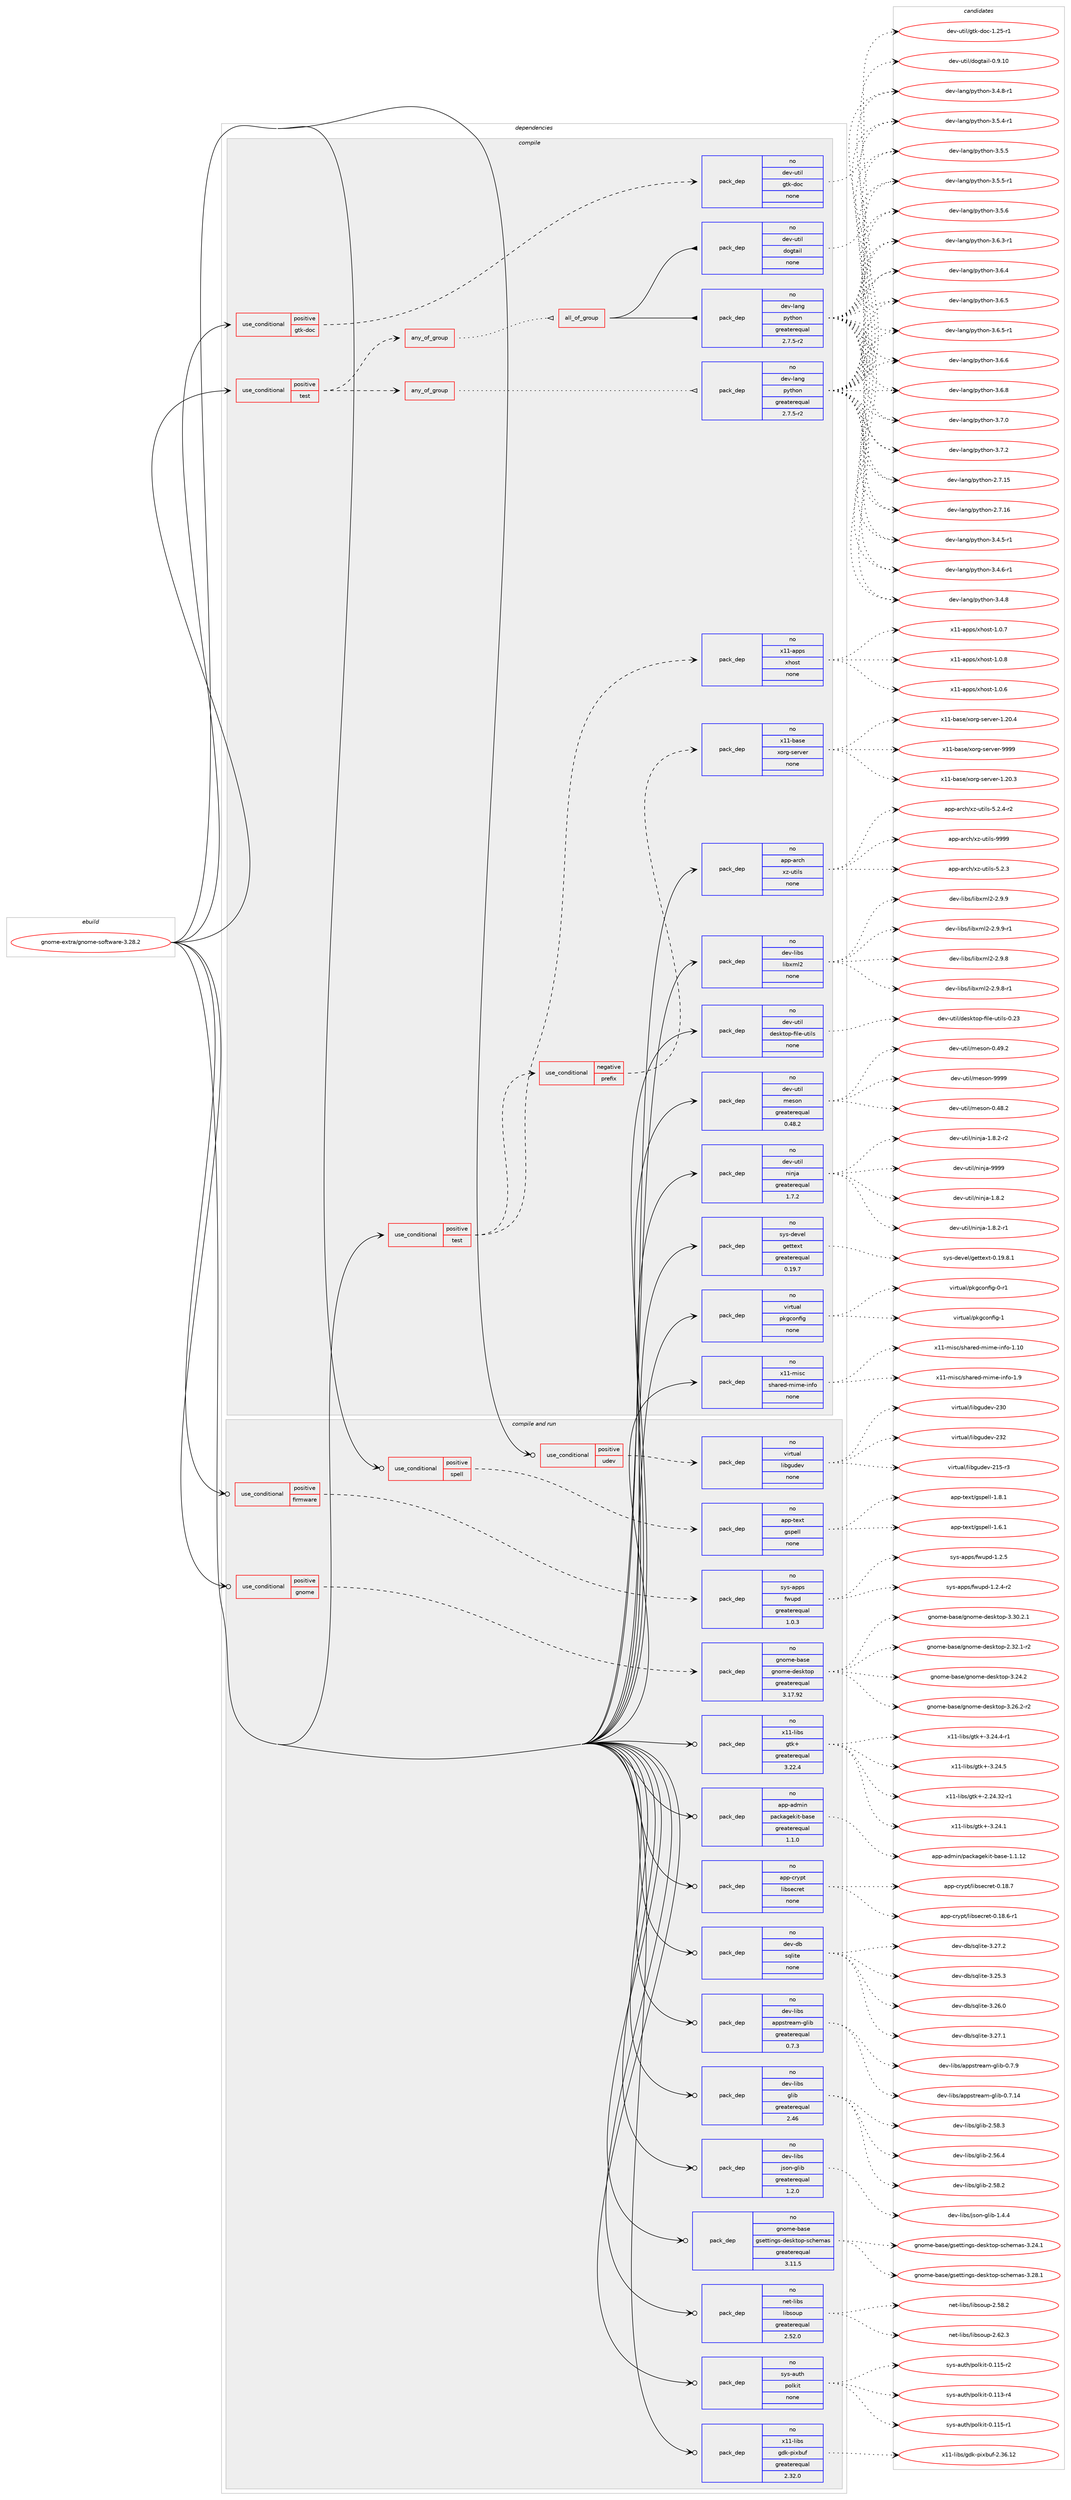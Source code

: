 digraph prolog {

# *************
# Graph options
# *************

newrank=true;
concentrate=true;
compound=true;
graph [rankdir=LR,fontname=Helvetica,fontsize=10,ranksep=1.5];#, ranksep=2.5, nodesep=0.2];
edge  [arrowhead=vee];
node  [fontname=Helvetica,fontsize=10];

# **********
# The ebuild
# **********

subgraph cluster_leftcol {
color=gray;
rank=same;
label=<<i>ebuild</i>>;
id [label="gnome-extra/gnome-software-3.28.2", color=red, width=4, href="../gnome-extra/gnome-software-3.28.2.svg"];
}

# ****************
# The dependencies
# ****************

subgraph cluster_midcol {
color=gray;
label=<<i>dependencies</i>>;
subgraph cluster_compile {
fillcolor="#eeeeee";
style=filled;
label=<<i>compile</i>>;
subgraph cond428041 {
dependency1567679 [label=<<TABLE BORDER="0" CELLBORDER="1" CELLSPACING="0" CELLPADDING="4"><TR><TD ROWSPAN="3" CELLPADDING="10">use_conditional</TD></TR><TR><TD>positive</TD></TR><TR><TD>gtk-doc</TD></TR></TABLE>>, shape=none, color=red];
subgraph pack1115409 {
dependency1567680 [label=<<TABLE BORDER="0" CELLBORDER="1" CELLSPACING="0" CELLPADDING="4" WIDTH="220"><TR><TD ROWSPAN="6" CELLPADDING="30">pack_dep</TD></TR><TR><TD WIDTH="110">no</TD></TR><TR><TD>dev-util</TD></TR><TR><TD>gtk-doc</TD></TR><TR><TD>none</TD></TR><TR><TD></TD></TR></TABLE>>, shape=none, color=blue];
}
dependency1567679:e -> dependency1567680:w [weight=20,style="dashed",arrowhead="vee"];
}
id:e -> dependency1567679:w [weight=20,style="solid",arrowhead="vee"];
subgraph cond428042 {
dependency1567681 [label=<<TABLE BORDER="0" CELLBORDER="1" CELLSPACING="0" CELLPADDING="4"><TR><TD ROWSPAN="3" CELLPADDING="10">use_conditional</TD></TR><TR><TD>positive</TD></TR><TR><TD>test</TD></TR></TABLE>>, shape=none, color=red];
subgraph any23614 {
dependency1567682 [label=<<TABLE BORDER="0" CELLBORDER="1" CELLSPACING="0" CELLPADDING="4"><TR><TD CELLPADDING="10">any_of_group</TD></TR></TABLE>>, shape=none, color=red];subgraph pack1115410 {
dependency1567683 [label=<<TABLE BORDER="0" CELLBORDER="1" CELLSPACING="0" CELLPADDING="4" WIDTH="220"><TR><TD ROWSPAN="6" CELLPADDING="30">pack_dep</TD></TR><TR><TD WIDTH="110">no</TD></TR><TR><TD>dev-lang</TD></TR><TR><TD>python</TD></TR><TR><TD>greaterequal</TD></TR><TR><TD>2.7.5-r2</TD></TR></TABLE>>, shape=none, color=blue];
}
dependency1567682:e -> dependency1567683:w [weight=20,style="dotted",arrowhead="oinv"];
}
dependency1567681:e -> dependency1567682:w [weight=20,style="dashed",arrowhead="vee"];
subgraph any23615 {
dependency1567684 [label=<<TABLE BORDER="0" CELLBORDER="1" CELLSPACING="0" CELLPADDING="4"><TR><TD CELLPADDING="10">any_of_group</TD></TR></TABLE>>, shape=none, color=red];subgraph all618 {
dependency1567685 [label=<<TABLE BORDER="0" CELLBORDER="1" CELLSPACING="0" CELLPADDING="4"><TR><TD CELLPADDING="10">all_of_group</TD></TR></TABLE>>, shape=none, color=red];subgraph pack1115411 {
dependency1567686 [label=<<TABLE BORDER="0" CELLBORDER="1" CELLSPACING="0" CELLPADDING="4" WIDTH="220"><TR><TD ROWSPAN="6" CELLPADDING="30">pack_dep</TD></TR><TR><TD WIDTH="110">no</TD></TR><TR><TD>dev-lang</TD></TR><TR><TD>python</TD></TR><TR><TD>greaterequal</TD></TR><TR><TD>2.7.5-r2</TD></TR></TABLE>>, shape=none, color=blue];
}
dependency1567685:e -> dependency1567686:w [weight=20,style="solid",arrowhead="inv"];
subgraph pack1115412 {
dependency1567687 [label=<<TABLE BORDER="0" CELLBORDER="1" CELLSPACING="0" CELLPADDING="4" WIDTH="220"><TR><TD ROWSPAN="6" CELLPADDING="30">pack_dep</TD></TR><TR><TD WIDTH="110">no</TD></TR><TR><TD>dev-util</TD></TR><TR><TD>dogtail</TD></TR><TR><TD>none</TD></TR><TR><TD></TD></TR></TABLE>>, shape=none, color=blue];
}
dependency1567685:e -> dependency1567687:w [weight=20,style="solid",arrowhead="inv"];
}
dependency1567684:e -> dependency1567685:w [weight=20,style="dotted",arrowhead="oinv"];
}
dependency1567681:e -> dependency1567684:w [weight=20,style="dashed",arrowhead="vee"];
}
id:e -> dependency1567681:w [weight=20,style="solid",arrowhead="vee"];
subgraph cond428043 {
dependency1567688 [label=<<TABLE BORDER="0" CELLBORDER="1" CELLSPACING="0" CELLPADDING="4"><TR><TD ROWSPAN="3" CELLPADDING="10">use_conditional</TD></TR><TR><TD>positive</TD></TR><TR><TD>test</TD></TR></TABLE>>, shape=none, color=red];
subgraph cond428044 {
dependency1567689 [label=<<TABLE BORDER="0" CELLBORDER="1" CELLSPACING="0" CELLPADDING="4"><TR><TD ROWSPAN="3" CELLPADDING="10">use_conditional</TD></TR><TR><TD>negative</TD></TR><TR><TD>prefix</TD></TR></TABLE>>, shape=none, color=red];
subgraph pack1115413 {
dependency1567690 [label=<<TABLE BORDER="0" CELLBORDER="1" CELLSPACING="0" CELLPADDING="4" WIDTH="220"><TR><TD ROWSPAN="6" CELLPADDING="30">pack_dep</TD></TR><TR><TD WIDTH="110">no</TD></TR><TR><TD>x11-base</TD></TR><TR><TD>xorg-server</TD></TR><TR><TD>none</TD></TR><TR><TD></TD></TR></TABLE>>, shape=none, color=blue];
}
dependency1567689:e -> dependency1567690:w [weight=20,style="dashed",arrowhead="vee"];
}
dependency1567688:e -> dependency1567689:w [weight=20,style="dashed",arrowhead="vee"];
subgraph pack1115414 {
dependency1567691 [label=<<TABLE BORDER="0" CELLBORDER="1" CELLSPACING="0" CELLPADDING="4" WIDTH="220"><TR><TD ROWSPAN="6" CELLPADDING="30">pack_dep</TD></TR><TR><TD WIDTH="110">no</TD></TR><TR><TD>x11-apps</TD></TR><TR><TD>xhost</TD></TR><TR><TD>none</TD></TR><TR><TD></TD></TR></TABLE>>, shape=none, color=blue];
}
dependency1567688:e -> dependency1567691:w [weight=20,style="dashed",arrowhead="vee"];
}
id:e -> dependency1567688:w [weight=20,style="solid",arrowhead="vee"];
subgraph pack1115415 {
dependency1567692 [label=<<TABLE BORDER="0" CELLBORDER="1" CELLSPACING="0" CELLPADDING="4" WIDTH="220"><TR><TD ROWSPAN="6" CELLPADDING="30">pack_dep</TD></TR><TR><TD WIDTH="110">no</TD></TR><TR><TD>app-arch</TD></TR><TR><TD>xz-utils</TD></TR><TR><TD>none</TD></TR><TR><TD></TD></TR></TABLE>>, shape=none, color=blue];
}
id:e -> dependency1567692:w [weight=20,style="solid",arrowhead="vee"];
subgraph pack1115416 {
dependency1567693 [label=<<TABLE BORDER="0" CELLBORDER="1" CELLSPACING="0" CELLPADDING="4" WIDTH="220"><TR><TD ROWSPAN="6" CELLPADDING="30">pack_dep</TD></TR><TR><TD WIDTH="110">no</TD></TR><TR><TD>dev-libs</TD></TR><TR><TD>libxml2</TD></TR><TR><TD>none</TD></TR><TR><TD></TD></TR></TABLE>>, shape=none, color=blue];
}
id:e -> dependency1567693:w [weight=20,style="solid",arrowhead="vee"];
subgraph pack1115417 {
dependency1567694 [label=<<TABLE BORDER="0" CELLBORDER="1" CELLSPACING="0" CELLPADDING="4" WIDTH="220"><TR><TD ROWSPAN="6" CELLPADDING="30">pack_dep</TD></TR><TR><TD WIDTH="110">no</TD></TR><TR><TD>dev-util</TD></TR><TR><TD>desktop-file-utils</TD></TR><TR><TD>none</TD></TR><TR><TD></TD></TR></TABLE>>, shape=none, color=blue];
}
id:e -> dependency1567694:w [weight=20,style="solid",arrowhead="vee"];
subgraph pack1115418 {
dependency1567695 [label=<<TABLE BORDER="0" CELLBORDER="1" CELLSPACING="0" CELLPADDING="4" WIDTH="220"><TR><TD ROWSPAN="6" CELLPADDING="30">pack_dep</TD></TR><TR><TD WIDTH="110">no</TD></TR><TR><TD>dev-util</TD></TR><TR><TD>meson</TD></TR><TR><TD>greaterequal</TD></TR><TR><TD>0.48.2</TD></TR></TABLE>>, shape=none, color=blue];
}
id:e -> dependency1567695:w [weight=20,style="solid",arrowhead="vee"];
subgraph pack1115419 {
dependency1567696 [label=<<TABLE BORDER="0" CELLBORDER="1" CELLSPACING="0" CELLPADDING="4" WIDTH="220"><TR><TD ROWSPAN="6" CELLPADDING="30">pack_dep</TD></TR><TR><TD WIDTH="110">no</TD></TR><TR><TD>dev-util</TD></TR><TR><TD>ninja</TD></TR><TR><TD>greaterequal</TD></TR><TR><TD>1.7.2</TD></TR></TABLE>>, shape=none, color=blue];
}
id:e -> dependency1567696:w [weight=20,style="solid",arrowhead="vee"];
subgraph pack1115420 {
dependency1567697 [label=<<TABLE BORDER="0" CELLBORDER="1" CELLSPACING="0" CELLPADDING="4" WIDTH="220"><TR><TD ROWSPAN="6" CELLPADDING="30">pack_dep</TD></TR><TR><TD WIDTH="110">no</TD></TR><TR><TD>sys-devel</TD></TR><TR><TD>gettext</TD></TR><TR><TD>greaterequal</TD></TR><TR><TD>0.19.7</TD></TR></TABLE>>, shape=none, color=blue];
}
id:e -> dependency1567697:w [weight=20,style="solid",arrowhead="vee"];
subgraph pack1115421 {
dependency1567698 [label=<<TABLE BORDER="0" CELLBORDER="1" CELLSPACING="0" CELLPADDING="4" WIDTH="220"><TR><TD ROWSPAN="6" CELLPADDING="30">pack_dep</TD></TR><TR><TD WIDTH="110">no</TD></TR><TR><TD>virtual</TD></TR><TR><TD>pkgconfig</TD></TR><TR><TD>none</TD></TR><TR><TD></TD></TR></TABLE>>, shape=none, color=blue];
}
id:e -> dependency1567698:w [weight=20,style="solid",arrowhead="vee"];
subgraph pack1115422 {
dependency1567699 [label=<<TABLE BORDER="0" CELLBORDER="1" CELLSPACING="0" CELLPADDING="4" WIDTH="220"><TR><TD ROWSPAN="6" CELLPADDING="30">pack_dep</TD></TR><TR><TD WIDTH="110">no</TD></TR><TR><TD>x11-misc</TD></TR><TR><TD>shared-mime-info</TD></TR><TR><TD>none</TD></TR><TR><TD></TD></TR></TABLE>>, shape=none, color=blue];
}
id:e -> dependency1567699:w [weight=20,style="solid",arrowhead="vee"];
}
subgraph cluster_compileandrun {
fillcolor="#eeeeee";
style=filled;
label=<<i>compile and run</i>>;
subgraph cond428045 {
dependency1567700 [label=<<TABLE BORDER="0" CELLBORDER="1" CELLSPACING="0" CELLPADDING="4"><TR><TD ROWSPAN="3" CELLPADDING="10">use_conditional</TD></TR><TR><TD>positive</TD></TR><TR><TD>firmware</TD></TR></TABLE>>, shape=none, color=red];
subgraph pack1115423 {
dependency1567701 [label=<<TABLE BORDER="0" CELLBORDER="1" CELLSPACING="0" CELLPADDING="4" WIDTH="220"><TR><TD ROWSPAN="6" CELLPADDING="30">pack_dep</TD></TR><TR><TD WIDTH="110">no</TD></TR><TR><TD>sys-apps</TD></TR><TR><TD>fwupd</TD></TR><TR><TD>greaterequal</TD></TR><TR><TD>1.0.3</TD></TR></TABLE>>, shape=none, color=blue];
}
dependency1567700:e -> dependency1567701:w [weight=20,style="dashed",arrowhead="vee"];
}
id:e -> dependency1567700:w [weight=20,style="solid",arrowhead="odotvee"];
subgraph cond428046 {
dependency1567702 [label=<<TABLE BORDER="0" CELLBORDER="1" CELLSPACING="0" CELLPADDING="4"><TR><TD ROWSPAN="3" CELLPADDING="10">use_conditional</TD></TR><TR><TD>positive</TD></TR><TR><TD>gnome</TD></TR></TABLE>>, shape=none, color=red];
subgraph pack1115424 {
dependency1567703 [label=<<TABLE BORDER="0" CELLBORDER="1" CELLSPACING="0" CELLPADDING="4" WIDTH="220"><TR><TD ROWSPAN="6" CELLPADDING="30">pack_dep</TD></TR><TR><TD WIDTH="110">no</TD></TR><TR><TD>gnome-base</TD></TR><TR><TD>gnome-desktop</TD></TR><TR><TD>greaterequal</TD></TR><TR><TD>3.17.92</TD></TR></TABLE>>, shape=none, color=blue];
}
dependency1567702:e -> dependency1567703:w [weight=20,style="dashed",arrowhead="vee"];
}
id:e -> dependency1567702:w [weight=20,style="solid",arrowhead="odotvee"];
subgraph cond428047 {
dependency1567704 [label=<<TABLE BORDER="0" CELLBORDER="1" CELLSPACING="0" CELLPADDING="4"><TR><TD ROWSPAN="3" CELLPADDING="10">use_conditional</TD></TR><TR><TD>positive</TD></TR><TR><TD>spell</TD></TR></TABLE>>, shape=none, color=red];
subgraph pack1115425 {
dependency1567705 [label=<<TABLE BORDER="0" CELLBORDER="1" CELLSPACING="0" CELLPADDING="4" WIDTH="220"><TR><TD ROWSPAN="6" CELLPADDING="30">pack_dep</TD></TR><TR><TD WIDTH="110">no</TD></TR><TR><TD>app-text</TD></TR><TR><TD>gspell</TD></TR><TR><TD>none</TD></TR><TR><TD></TD></TR></TABLE>>, shape=none, color=blue];
}
dependency1567704:e -> dependency1567705:w [weight=20,style="dashed",arrowhead="vee"];
}
id:e -> dependency1567704:w [weight=20,style="solid",arrowhead="odotvee"];
subgraph cond428048 {
dependency1567706 [label=<<TABLE BORDER="0" CELLBORDER="1" CELLSPACING="0" CELLPADDING="4"><TR><TD ROWSPAN="3" CELLPADDING="10">use_conditional</TD></TR><TR><TD>positive</TD></TR><TR><TD>udev</TD></TR></TABLE>>, shape=none, color=red];
subgraph pack1115426 {
dependency1567707 [label=<<TABLE BORDER="0" CELLBORDER="1" CELLSPACING="0" CELLPADDING="4" WIDTH="220"><TR><TD ROWSPAN="6" CELLPADDING="30">pack_dep</TD></TR><TR><TD WIDTH="110">no</TD></TR><TR><TD>virtual</TD></TR><TR><TD>libgudev</TD></TR><TR><TD>none</TD></TR><TR><TD></TD></TR></TABLE>>, shape=none, color=blue];
}
dependency1567706:e -> dependency1567707:w [weight=20,style="dashed",arrowhead="vee"];
}
id:e -> dependency1567706:w [weight=20,style="solid",arrowhead="odotvee"];
subgraph pack1115427 {
dependency1567708 [label=<<TABLE BORDER="0" CELLBORDER="1" CELLSPACING="0" CELLPADDING="4" WIDTH="220"><TR><TD ROWSPAN="6" CELLPADDING="30">pack_dep</TD></TR><TR><TD WIDTH="110">no</TD></TR><TR><TD>app-admin</TD></TR><TR><TD>packagekit-base</TD></TR><TR><TD>greaterequal</TD></TR><TR><TD>1.1.0</TD></TR></TABLE>>, shape=none, color=blue];
}
id:e -> dependency1567708:w [weight=20,style="solid",arrowhead="odotvee"];
subgraph pack1115428 {
dependency1567709 [label=<<TABLE BORDER="0" CELLBORDER="1" CELLSPACING="0" CELLPADDING="4" WIDTH="220"><TR><TD ROWSPAN="6" CELLPADDING="30">pack_dep</TD></TR><TR><TD WIDTH="110">no</TD></TR><TR><TD>app-crypt</TD></TR><TR><TD>libsecret</TD></TR><TR><TD>none</TD></TR><TR><TD></TD></TR></TABLE>>, shape=none, color=blue];
}
id:e -> dependency1567709:w [weight=20,style="solid",arrowhead="odotvee"];
subgraph pack1115429 {
dependency1567710 [label=<<TABLE BORDER="0" CELLBORDER="1" CELLSPACING="0" CELLPADDING="4" WIDTH="220"><TR><TD ROWSPAN="6" CELLPADDING="30">pack_dep</TD></TR><TR><TD WIDTH="110">no</TD></TR><TR><TD>dev-db</TD></TR><TR><TD>sqlite</TD></TR><TR><TD>none</TD></TR><TR><TD></TD></TR></TABLE>>, shape=none, color=blue];
}
id:e -> dependency1567710:w [weight=20,style="solid",arrowhead="odotvee"];
subgraph pack1115430 {
dependency1567711 [label=<<TABLE BORDER="0" CELLBORDER="1" CELLSPACING="0" CELLPADDING="4" WIDTH="220"><TR><TD ROWSPAN="6" CELLPADDING="30">pack_dep</TD></TR><TR><TD WIDTH="110">no</TD></TR><TR><TD>dev-libs</TD></TR><TR><TD>appstream-glib</TD></TR><TR><TD>greaterequal</TD></TR><TR><TD>0.7.3</TD></TR></TABLE>>, shape=none, color=blue];
}
id:e -> dependency1567711:w [weight=20,style="solid",arrowhead="odotvee"];
subgraph pack1115431 {
dependency1567712 [label=<<TABLE BORDER="0" CELLBORDER="1" CELLSPACING="0" CELLPADDING="4" WIDTH="220"><TR><TD ROWSPAN="6" CELLPADDING="30">pack_dep</TD></TR><TR><TD WIDTH="110">no</TD></TR><TR><TD>dev-libs</TD></TR><TR><TD>glib</TD></TR><TR><TD>greaterequal</TD></TR><TR><TD>2.46</TD></TR></TABLE>>, shape=none, color=blue];
}
id:e -> dependency1567712:w [weight=20,style="solid",arrowhead="odotvee"];
subgraph pack1115432 {
dependency1567713 [label=<<TABLE BORDER="0" CELLBORDER="1" CELLSPACING="0" CELLPADDING="4" WIDTH="220"><TR><TD ROWSPAN="6" CELLPADDING="30">pack_dep</TD></TR><TR><TD WIDTH="110">no</TD></TR><TR><TD>dev-libs</TD></TR><TR><TD>json-glib</TD></TR><TR><TD>greaterequal</TD></TR><TR><TD>1.2.0</TD></TR></TABLE>>, shape=none, color=blue];
}
id:e -> dependency1567713:w [weight=20,style="solid",arrowhead="odotvee"];
subgraph pack1115433 {
dependency1567714 [label=<<TABLE BORDER="0" CELLBORDER="1" CELLSPACING="0" CELLPADDING="4" WIDTH="220"><TR><TD ROWSPAN="6" CELLPADDING="30">pack_dep</TD></TR><TR><TD WIDTH="110">no</TD></TR><TR><TD>gnome-base</TD></TR><TR><TD>gsettings-desktop-schemas</TD></TR><TR><TD>greaterequal</TD></TR><TR><TD>3.11.5</TD></TR></TABLE>>, shape=none, color=blue];
}
id:e -> dependency1567714:w [weight=20,style="solid",arrowhead="odotvee"];
subgraph pack1115434 {
dependency1567715 [label=<<TABLE BORDER="0" CELLBORDER="1" CELLSPACING="0" CELLPADDING="4" WIDTH="220"><TR><TD ROWSPAN="6" CELLPADDING="30">pack_dep</TD></TR><TR><TD WIDTH="110">no</TD></TR><TR><TD>net-libs</TD></TR><TR><TD>libsoup</TD></TR><TR><TD>greaterequal</TD></TR><TR><TD>2.52.0</TD></TR></TABLE>>, shape=none, color=blue];
}
id:e -> dependency1567715:w [weight=20,style="solid",arrowhead="odotvee"];
subgraph pack1115435 {
dependency1567716 [label=<<TABLE BORDER="0" CELLBORDER="1" CELLSPACING="0" CELLPADDING="4" WIDTH="220"><TR><TD ROWSPAN="6" CELLPADDING="30">pack_dep</TD></TR><TR><TD WIDTH="110">no</TD></TR><TR><TD>sys-auth</TD></TR><TR><TD>polkit</TD></TR><TR><TD>none</TD></TR><TR><TD></TD></TR></TABLE>>, shape=none, color=blue];
}
id:e -> dependency1567716:w [weight=20,style="solid",arrowhead="odotvee"];
subgraph pack1115436 {
dependency1567717 [label=<<TABLE BORDER="0" CELLBORDER="1" CELLSPACING="0" CELLPADDING="4" WIDTH="220"><TR><TD ROWSPAN="6" CELLPADDING="30">pack_dep</TD></TR><TR><TD WIDTH="110">no</TD></TR><TR><TD>x11-libs</TD></TR><TR><TD>gdk-pixbuf</TD></TR><TR><TD>greaterequal</TD></TR><TR><TD>2.32.0</TD></TR></TABLE>>, shape=none, color=blue];
}
id:e -> dependency1567717:w [weight=20,style="solid",arrowhead="odotvee"];
subgraph pack1115437 {
dependency1567718 [label=<<TABLE BORDER="0" CELLBORDER="1" CELLSPACING="0" CELLPADDING="4" WIDTH="220"><TR><TD ROWSPAN="6" CELLPADDING="30">pack_dep</TD></TR><TR><TD WIDTH="110">no</TD></TR><TR><TD>x11-libs</TD></TR><TR><TD>gtk+</TD></TR><TR><TD>greaterequal</TD></TR><TR><TD>3.22.4</TD></TR></TABLE>>, shape=none, color=blue];
}
id:e -> dependency1567718:w [weight=20,style="solid",arrowhead="odotvee"];
}
subgraph cluster_run {
fillcolor="#eeeeee";
style=filled;
label=<<i>run</i>>;
}
}

# **************
# The candidates
# **************

subgraph cluster_choices {
rank=same;
color=gray;
label=<<i>candidates</i>>;

subgraph choice1115409 {
color=black;
nodesep=1;
choice1001011184511711610510847103116107451001119945494650534511449 [label="dev-util/gtk-doc-1.25-r1", color=red, width=4,href="../dev-util/gtk-doc-1.25-r1.svg"];
dependency1567680:e -> choice1001011184511711610510847103116107451001119945494650534511449:w [style=dotted,weight="100"];
}
subgraph choice1115410 {
color=black;
nodesep=1;
choice10010111845108971101034711212111610411111045504655464953 [label="dev-lang/python-2.7.15", color=red, width=4,href="../dev-lang/python-2.7.15.svg"];
choice10010111845108971101034711212111610411111045504655464954 [label="dev-lang/python-2.7.16", color=red, width=4,href="../dev-lang/python-2.7.16.svg"];
choice1001011184510897110103471121211161041111104551465246534511449 [label="dev-lang/python-3.4.5-r1", color=red, width=4,href="../dev-lang/python-3.4.5-r1.svg"];
choice1001011184510897110103471121211161041111104551465246544511449 [label="dev-lang/python-3.4.6-r1", color=red, width=4,href="../dev-lang/python-3.4.6-r1.svg"];
choice100101118451089711010347112121116104111110455146524656 [label="dev-lang/python-3.4.8", color=red, width=4,href="../dev-lang/python-3.4.8.svg"];
choice1001011184510897110103471121211161041111104551465246564511449 [label="dev-lang/python-3.4.8-r1", color=red, width=4,href="../dev-lang/python-3.4.8-r1.svg"];
choice1001011184510897110103471121211161041111104551465346524511449 [label="dev-lang/python-3.5.4-r1", color=red, width=4,href="../dev-lang/python-3.5.4-r1.svg"];
choice100101118451089711010347112121116104111110455146534653 [label="dev-lang/python-3.5.5", color=red, width=4,href="../dev-lang/python-3.5.5.svg"];
choice1001011184510897110103471121211161041111104551465346534511449 [label="dev-lang/python-3.5.5-r1", color=red, width=4,href="../dev-lang/python-3.5.5-r1.svg"];
choice100101118451089711010347112121116104111110455146534654 [label="dev-lang/python-3.5.6", color=red, width=4,href="../dev-lang/python-3.5.6.svg"];
choice1001011184510897110103471121211161041111104551465446514511449 [label="dev-lang/python-3.6.3-r1", color=red, width=4,href="../dev-lang/python-3.6.3-r1.svg"];
choice100101118451089711010347112121116104111110455146544652 [label="dev-lang/python-3.6.4", color=red, width=4,href="../dev-lang/python-3.6.4.svg"];
choice100101118451089711010347112121116104111110455146544653 [label="dev-lang/python-3.6.5", color=red, width=4,href="../dev-lang/python-3.6.5.svg"];
choice1001011184510897110103471121211161041111104551465446534511449 [label="dev-lang/python-3.6.5-r1", color=red, width=4,href="../dev-lang/python-3.6.5-r1.svg"];
choice100101118451089711010347112121116104111110455146544654 [label="dev-lang/python-3.6.6", color=red, width=4,href="../dev-lang/python-3.6.6.svg"];
choice100101118451089711010347112121116104111110455146544656 [label="dev-lang/python-3.6.8", color=red, width=4,href="../dev-lang/python-3.6.8.svg"];
choice100101118451089711010347112121116104111110455146554648 [label="dev-lang/python-3.7.0", color=red, width=4,href="../dev-lang/python-3.7.0.svg"];
choice100101118451089711010347112121116104111110455146554650 [label="dev-lang/python-3.7.2", color=red, width=4,href="../dev-lang/python-3.7.2.svg"];
dependency1567683:e -> choice10010111845108971101034711212111610411111045504655464953:w [style=dotted,weight="100"];
dependency1567683:e -> choice10010111845108971101034711212111610411111045504655464954:w [style=dotted,weight="100"];
dependency1567683:e -> choice1001011184510897110103471121211161041111104551465246534511449:w [style=dotted,weight="100"];
dependency1567683:e -> choice1001011184510897110103471121211161041111104551465246544511449:w [style=dotted,weight="100"];
dependency1567683:e -> choice100101118451089711010347112121116104111110455146524656:w [style=dotted,weight="100"];
dependency1567683:e -> choice1001011184510897110103471121211161041111104551465246564511449:w [style=dotted,weight="100"];
dependency1567683:e -> choice1001011184510897110103471121211161041111104551465346524511449:w [style=dotted,weight="100"];
dependency1567683:e -> choice100101118451089711010347112121116104111110455146534653:w [style=dotted,weight="100"];
dependency1567683:e -> choice1001011184510897110103471121211161041111104551465346534511449:w [style=dotted,weight="100"];
dependency1567683:e -> choice100101118451089711010347112121116104111110455146534654:w [style=dotted,weight="100"];
dependency1567683:e -> choice1001011184510897110103471121211161041111104551465446514511449:w [style=dotted,weight="100"];
dependency1567683:e -> choice100101118451089711010347112121116104111110455146544652:w [style=dotted,weight="100"];
dependency1567683:e -> choice100101118451089711010347112121116104111110455146544653:w [style=dotted,weight="100"];
dependency1567683:e -> choice1001011184510897110103471121211161041111104551465446534511449:w [style=dotted,weight="100"];
dependency1567683:e -> choice100101118451089711010347112121116104111110455146544654:w [style=dotted,weight="100"];
dependency1567683:e -> choice100101118451089711010347112121116104111110455146544656:w [style=dotted,weight="100"];
dependency1567683:e -> choice100101118451089711010347112121116104111110455146554648:w [style=dotted,weight="100"];
dependency1567683:e -> choice100101118451089711010347112121116104111110455146554650:w [style=dotted,weight="100"];
}
subgraph choice1115411 {
color=black;
nodesep=1;
choice10010111845108971101034711212111610411111045504655464953 [label="dev-lang/python-2.7.15", color=red, width=4,href="../dev-lang/python-2.7.15.svg"];
choice10010111845108971101034711212111610411111045504655464954 [label="dev-lang/python-2.7.16", color=red, width=4,href="../dev-lang/python-2.7.16.svg"];
choice1001011184510897110103471121211161041111104551465246534511449 [label="dev-lang/python-3.4.5-r1", color=red, width=4,href="../dev-lang/python-3.4.5-r1.svg"];
choice1001011184510897110103471121211161041111104551465246544511449 [label="dev-lang/python-3.4.6-r1", color=red, width=4,href="../dev-lang/python-3.4.6-r1.svg"];
choice100101118451089711010347112121116104111110455146524656 [label="dev-lang/python-3.4.8", color=red, width=4,href="../dev-lang/python-3.4.8.svg"];
choice1001011184510897110103471121211161041111104551465246564511449 [label="dev-lang/python-3.4.8-r1", color=red, width=4,href="../dev-lang/python-3.4.8-r1.svg"];
choice1001011184510897110103471121211161041111104551465346524511449 [label="dev-lang/python-3.5.4-r1", color=red, width=4,href="../dev-lang/python-3.5.4-r1.svg"];
choice100101118451089711010347112121116104111110455146534653 [label="dev-lang/python-3.5.5", color=red, width=4,href="../dev-lang/python-3.5.5.svg"];
choice1001011184510897110103471121211161041111104551465346534511449 [label="dev-lang/python-3.5.5-r1", color=red, width=4,href="../dev-lang/python-3.5.5-r1.svg"];
choice100101118451089711010347112121116104111110455146534654 [label="dev-lang/python-3.5.6", color=red, width=4,href="../dev-lang/python-3.5.6.svg"];
choice1001011184510897110103471121211161041111104551465446514511449 [label="dev-lang/python-3.6.3-r1", color=red, width=4,href="../dev-lang/python-3.6.3-r1.svg"];
choice100101118451089711010347112121116104111110455146544652 [label="dev-lang/python-3.6.4", color=red, width=4,href="../dev-lang/python-3.6.4.svg"];
choice100101118451089711010347112121116104111110455146544653 [label="dev-lang/python-3.6.5", color=red, width=4,href="../dev-lang/python-3.6.5.svg"];
choice1001011184510897110103471121211161041111104551465446534511449 [label="dev-lang/python-3.6.5-r1", color=red, width=4,href="../dev-lang/python-3.6.5-r1.svg"];
choice100101118451089711010347112121116104111110455146544654 [label="dev-lang/python-3.6.6", color=red, width=4,href="../dev-lang/python-3.6.6.svg"];
choice100101118451089711010347112121116104111110455146544656 [label="dev-lang/python-3.6.8", color=red, width=4,href="../dev-lang/python-3.6.8.svg"];
choice100101118451089711010347112121116104111110455146554648 [label="dev-lang/python-3.7.0", color=red, width=4,href="../dev-lang/python-3.7.0.svg"];
choice100101118451089711010347112121116104111110455146554650 [label="dev-lang/python-3.7.2", color=red, width=4,href="../dev-lang/python-3.7.2.svg"];
dependency1567686:e -> choice10010111845108971101034711212111610411111045504655464953:w [style=dotted,weight="100"];
dependency1567686:e -> choice10010111845108971101034711212111610411111045504655464954:w [style=dotted,weight="100"];
dependency1567686:e -> choice1001011184510897110103471121211161041111104551465246534511449:w [style=dotted,weight="100"];
dependency1567686:e -> choice1001011184510897110103471121211161041111104551465246544511449:w [style=dotted,weight="100"];
dependency1567686:e -> choice100101118451089711010347112121116104111110455146524656:w [style=dotted,weight="100"];
dependency1567686:e -> choice1001011184510897110103471121211161041111104551465246564511449:w [style=dotted,weight="100"];
dependency1567686:e -> choice1001011184510897110103471121211161041111104551465346524511449:w [style=dotted,weight="100"];
dependency1567686:e -> choice100101118451089711010347112121116104111110455146534653:w [style=dotted,weight="100"];
dependency1567686:e -> choice1001011184510897110103471121211161041111104551465346534511449:w [style=dotted,weight="100"];
dependency1567686:e -> choice100101118451089711010347112121116104111110455146534654:w [style=dotted,weight="100"];
dependency1567686:e -> choice1001011184510897110103471121211161041111104551465446514511449:w [style=dotted,weight="100"];
dependency1567686:e -> choice100101118451089711010347112121116104111110455146544652:w [style=dotted,weight="100"];
dependency1567686:e -> choice100101118451089711010347112121116104111110455146544653:w [style=dotted,weight="100"];
dependency1567686:e -> choice1001011184510897110103471121211161041111104551465446534511449:w [style=dotted,weight="100"];
dependency1567686:e -> choice100101118451089711010347112121116104111110455146544654:w [style=dotted,weight="100"];
dependency1567686:e -> choice100101118451089711010347112121116104111110455146544656:w [style=dotted,weight="100"];
dependency1567686:e -> choice100101118451089711010347112121116104111110455146554648:w [style=dotted,weight="100"];
dependency1567686:e -> choice100101118451089711010347112121116104111110455146554650:w [style=dotted,weight="100"];
}
subgraph choice1115412 {
color=black;
nodesep=1;
choice10010111845117116105108471001111031169710510845484657464948 [label="dev-util/dogtail-0.9.10", color=red, width=4,href="../dev-util/dogtail-0.9.10.svg"];
dependency1567687:e -> choice10010111845117116105108471001111031169710510845484657464948:w [style=dotted,weight="100"];
}
subgraph choice1115413 {
color=black;
nodesep=1;
choice1204949459897115101471201111141034511510111411810111445494650484651 [label="x11-base/xorg-server-1.20.3", color=red, width=4,href="../x11-base/xorg-server-1.20.3.svg"];
choice1204949459897115101471201111141034511510111411810111445494650484652 [label="x11-base/xorg-server-1.20.4", color=red, width=4,href="../x11-base/xorg-server-1.20.4.svg"];
choice120494945989711510147120111114103451151011141181011144557575757 [label="x11-base/xorg-server-9999", color=red, width=4,href="../x11-base/xorg-server-9999.svg"];
dependency1567690:e -> choice1204949459897115101471201111141034511510111411810111445494650484651:w [style=dotted,weight="100"];
dependency1567690:e -> choice1204949459897115101471201111141034511510111411810111445494650484652:w [style=dotted,weight="100"];
dependency1567690:e -> choice120494945989711510147120111114103451151011141181011144557575757:w [style=dotted,weight="100"];
}
subgraph choice1115414 {
color=black;
nodesep=1;
choice1204949459711211211547120104111115116454946484654 [label="x11-apps/xhost-1.0.6", color=red, width=4,href="../x11-apps/xhost-1.0.6.svg"];
choice1204949459711211211547120104111115116454946484655 [label="x11-apps/xhost-1.0.7", color=red, width=4,href="../x11-apps/xhost-1.0.7.svg"];
choice1204949459711211211547120104111115116454946484656 [label="x11-apps/xhost-1.0.8", color=red, width=4,href="../x11-apps/xhost-1.0.8.svg"];
dependency1567691:e -> choice1204949459711211211547120104111115116454946484654:w [style=dotted,weight="100"];
dependency1567691:e -> choice1204949459711211211547120104111115116454946484655:w [style=dotted,weight="100"];
dependency1567691:e -> choice1204949459711211211547120104111115116454946484656:w [style=dotted,weight="100"];
}
subgraph choice1115415 {
color=black;
nodesep=1;
choice971121124597114991044712012245117116105108115455346504651 [label="app-arch/xz-utils-5.2.3", color=red, width=4,href="../app-arch/xz-utils-5.2.3.svg"];
choice9711211245971149910447120122451171161051081154553465046524511450 [label="app-arch/xz-utils-5.2.4-r2", color=red, width=4,href="../app-arch/xz-utils-5.2.4-r2.svg"];
choice9711211245971149910447120122451171161051081154557575757 [label="app-arch/xz-utils-9999", color=red, width=4,href="../app-arch/xz-utils-9999.svg"];
dependency1567692:e -> choice971121124597114991044712012245117116105108115455346504651:w [style=dotted,weight="100"];
dependency1567692:e -> choice9711211245971149910447120122451171161051081154553465046524511450:w [style=dotted,weight="100"];
dependency1567692:e -> choice9711211245971149910447120122451171161051081154557575757:w [style=dotted,weight="100"];
}
subgraph choice1115416 {
color=black;
nodesep=1;
choice1001011184510810598115471081059812010910850455046574656 [label="dev-libs/libxml2-2.9.8", color=red, width=4,href="../dev-libs/libxml2-2.9.8.svg"];
choice10010111845108105981154710810598120109108504550465746564511449 [label="dev-libs/libxml2-2.9.8-r1", color=red, width=4,href="../dev-libs/libxml2-2.9.8-r1.svg"];
choice1001011184510810598115471081059812010910850455046574657 [label="dev-libs/libxml2-2.9.9", color=red, width=4,href="../dev-libs/libxml2-2.9.9.svg"];
choice10010111845108105981154710810598120109108504550465746574511449 [label="dev-libs/libxml2-2.9.9-r1", color=red, width=4,href="../dev-libs/libxml2-2.9.9-r1.svg"];
dependency1567693:e -> choice1001011184510810598115471081059812010910850455046574656:w [style=dotted,weight="100"];
dependency1567693:e -> choice10010111845108105981154710810598120109108504550465746564511449:w [style=dotted,weight="100"];
dependency1567693:e -> choice1001011184510810598115471081059812010910850455046574657:w [style=dotted,weight="100"];
dependency1567693:e -> choice10010111845108105981154710810598120109108504550465746574511449:w [style=dotted,weight="100"];
}
subgraph choice1115417 {
color=black;
nodesep=1;
choice100101118451171161051084710010111510711611111245102105108101451171161051081154548465051 [label="dev-util/desktop-file-utils-0.23", color=red, width=4,href="../dev-util/desktop-file-utils-0.23.svg"];
dependency1567694:e -> choice100101118451171161051084710010111510711611111245102105108101451171161051081154548465051:w [style=dotted,weight="100"];
}
subgraph choice1115418 {
color=black;
nodesep=1;
choice100101118451171161051084710910111511111045484652564650 [label="dev-util/meson-0.48.2", color=red, width=4,href="../dev-util/meson-0.48.2.svg"];
choice100101118451171161051084710910111511111045484652574650 [label="dev-util/meson-0.49.2", color=red, width=4,href="../dev-util/meson-0.49.2.svg"];
choice10010111845117116105108471091011151111104557575757 [label="dev-util/meson-9999", color=red, width=4,href="../dev-util/meson-9999.svg"];
dependency1567695:e -> choice100101118451171161051084710910111511111045484652564650:w [style=dotted,weight="100"];
dependency1567695:e -> choice100101118451171161051084710910111511111045484652574650:w [style=dotted,weight="100"];
dependency1567695:e -> choice10010111845117116105108471091011151111104557575757:w [style=dotted,weight="100"];
}
subgraph choice1115419 {
color=black;
nodesep=1;
choice100101118451171161051084711010511010697454946564650 [label="dev-util/ninja-1.8.2", color=red, width=4,href="../dev-util/ninja-1.8.2.svg"];
choice1001011184511711610510847110105110106974549465646504511449 [label="dev-util/ninja-1.8.2-r1", color=red, width=4,href="../dev-util/ninja-1.8.2-r1.svg"];
choice1001011184511711610510847110105110106974549465646504511450 [label="dev-util/ninja-1.8.2-r2", color=red, width=4,href="../dev-util/ninja-1.8.2-r2.svg"];
choice1001011184511711610510847110105110106974557575757 [label="dev-util/ninja-9999", color=red, width=4,href="../dev-util/ninja-9999.svg"];
dependency1567696:e -> choice100101118451171161051084711010511010697454946564650:w [style=dotted,weight="100"];
dependency1567696:e -> choice1001011184511711610510847110105110106974549465646504511449:w [style=dotted,weight="100"];
dependency1567696:e -> choice1001011184511711610510847110105110106974549465646504511450:w [style=dotted,weight="100"];
dependency1567696:e -> choice1001011184511711610510847110105110106974557575757:w [style=dotted,weight="100"];
}
subgraph choice1115420 {
color=black;
nodesep=1;
choice1151211154510010111810110847103101116116101120116454846495746564649 [label="sys-devel/gettext-0.19.8.1", color=red, width=4,href="../sys-devel/gettext-0.19.8.1.svg"];
dependency1567697:e -> choice1151211154510010111810110847103101116116101120116454846495746564649:w [style=dotted,weight="100"];
}
subgraph choice1115421 {
color=black;
nodesep=1;
choice11810511411611797108471121071039911111010210510345484511449 [label="virtual/pkgconfig-0-r1", color=red, width=4,href="../virtual/pkgconfig-0-r1.svg"];
choice1181051141161179710847112107103991111101021051034549 [label="virtual/pkgconfig-1", color=red, width=4,href="../virtual/pkgconfig-1.svg"];
dependency1567698:e -> choice11810511411611797108471121071039911111010210510345484511449:w [style=dotted,weight="100"];
dependency1567698:e -> choice1181051141161179710847112107103991111101021051034549:w [style=dotted,weight="100"];
}
subgraph choice1115422 {
color=black;
nodesep=1;
choice12049494510910511599471151049711410110045109105109101451051101021114549464948 [label="x11-misc/shared-mime-info-1.10", color=red, width=4,href="../x11-misc/shared-mime-info-1.10.svg"];
choice120494945109105115994711510497114101100451091051091014510511010211145494657 [label="x11-misc/shared-mime-info-1.9", color=red, width=4,href="../x11-misc/shared-mime-info-1.9.svg"];
dependency1567699:e -> choice12049494510910511599471151049711410110045109105109101451051101021114549464948:w [style=dotted,weight="100"];
dependency1567699:e -> choice120494945109105115994711510497114101100451091051091014510511010211145494657:w [style=dotted,weight="100"];
}
subgraph choice1115423 {
color=black;
nodesep=1;
choice1151211154597112112115471021191171121004549465046524511450 [label="sys-apps/fwupd-1.2.4-r2", color=red, width=4,href="../sys-apps/fwupd-1.2.4-r2.svg"];
choice115121115459711211211547102119117112100454946504653 [label="sys-apps/fwupd-1.2.5", color=red, width=4,href="../sys-apps/fwupd-1.2.5.svg"];
dependency1567701:e -> choice1151211154597112112115471021191171121004549465046524511450:w [style=dotted,weight="100"];
dependency1567701:e -> choice115121115459711211211547102119117112100454946504653:w [style=dotted,weight="100"];
}
subgraph choice1115424 {
color=black;
nodesep=1;
choice1031101111091014598971151014710311011110910145100101115107116111112455046515046494511450 [label="gnome-base/gnome-desktop-2.32.1-r2", color=red, width=4,href="../gnome-base/gnome-desktop-2.32.1-r2.svg"];
choice103110111109101459897115101471031101111091014510010111510711611111245514650524650 [label="gnome-base/gnome-desktop-3.24.2", color=red, width=4,href="../gnome-base/gnome-desktop-3.24.2.svg"];
choice1031101111091014598971151014710311011110910145100101115107116111112455146505446504511450 [label="gnome-base/gnome-desktop-3.26.2-r2", color=red, width=4,href="../gnome-base/gnome-desktop-3.26.2-r2.svg"];
choice1031101111091014598971151014710311011110910145100101115107116111112455146514846504649 [label="gnome-base/gnome-desktop-3.30.2.1", color=red, width=4,href="../gnome-base/gnome-desktop-3.30.2.1.svg"];
dependency1567703:e -> choice1031101111091014598971151014710311011110910145100101115107116111112455046515046494511450:w [style=dotted,weight="100"];
dependency1567703:e -> choice103110111109101459897115101471031101111091014510010111510711611111245514650524650:w [style=dotted,weight="100"];
dependency1567703:e -> choice1031101111091014598971151014710311011110910145100101115107116111112455146505446504511450:w [style=dotted,weight="100"];
dependency1567703:e -> choice1031101111091014598971151014710311011110910145100101115107116111112455146514846504649:w [style=dotted,weight="100"];
}
subgraph choice1115425 {
color=black;
nodesep=1;
choice971121124511610112011647103115112101108108454946544649 [label="app-text/gspell-1.6.1", color=red, width=4,href="../app-text/gspell-1.6.1.svg"];
choice971121124511610112011647103115112101108108454946564649 [label="app-text/gspell-1.8.1", color=red, width=4,href="../app-text/gspell-1.8.1.svg"];
dependency1567705:e -> choice971121124511610112011647103115112101108108454946544649:w [style=dotted,weight="100"];
dependency1567705:e -> choice971121124511610112011647103115112101108108454946564649:w [style=dotted,weight="100"];
}
subgraph choice1115426 {
color=black;
nodesep=1;
choice118105114116117971084710810598103117100101118455049534511451 [label="virtual/libgudev-215-r3", color=red, width=4,href="../virtual/libgudev-215-r3.svg"];
choice11810511411611797108471081059810311710010111845505148 [label="virtual/libgudev-230", color=red, width=4,href="../virtual/libgudev-230.svg"];
choice11810511411611797108471081059810311710010111845505150 [label="virtual/libgudev-232", color=red, width=4,href="../virtual/libgudev-232.svg"];
dependency1567707:e -> choice118105114116117971084710810598103117100101118455049534511451:w [style=dotted,weight="100"];
dependency1567707:e -> choice11810511411611797108471081059810311710010111845505148:w [style=dotted,weight="100"];
dependency1567707:e -> choice11810511411611797108471081059810311710010111845505150:w [style=dotted,weight="100"];
}
subgraph choice1115427 {
color=black;
nodesep=1;
choice9711211245971001091051104711297991079710310110710511645989711510145494649464950 [label="app-admin/packagekit-base-1.1.12", color=red, width=4,href="../app-admin/packagekit-base-1.1.12.svg"];
dependency1567708:e -> choice9711211245971001091051104711297991079710310110710511645989711510145494649464950:w [style=dotted,weight="100"];
}
subgraph choice1115428 {
color=black;
nodesep=1;
choice971121124599114121112116471081059811510199114101116454846495646544511449 [label="app-crypt/libsecret-0.18.6-r1", color=red, width=4,href="../app-crypt/libsecret-0.18.6-r1.svg"];
choice97112112459911412111211647108105981151019911410111645484649564655 [label="app-crypt/libsecret-0.18.7", color=red, width=4,href="../app-crypt/libsecret-0.18.7.svg"];
dependency1567709:e -> choice971121124599114121112116471081059811510199114101116454846495646544511449:w [style=dotted,weight="100"];
dependency1567709:e -> choice97112112459911412111211647108105981151019911410111645484649564655:w [style=dotted,weight="100"];
}
subgraph choice1115429 {
color=black;
nodesep=1;
choice10010111845100984711511310810511610145514650534651 [label="dev-db/sqlite-3.25.3", color=red, width=4,href="../dev-db/sqlite-3.25.3.svg"];
choice10010111845100984711511310810511610145514650544648 [label="dev-db/sqlite-3.26.0", color=red, width=4,href="../dev-db/sqlite-3.26.0.svg"];
choice10010111845100984711511310810511610145514650554649 [label="dev-db/sqlite-3.27.1", color=red, width=4,href="../dev-db/sqlite-3.27.1.svg"];
choice10010111845100984711511310810511610145514650554650 [label="dev-db/sqlite-3.27.2", color=red, width=4,href="../dev-db/sqlite-3.27.2.svg"];
dependency1567710:e -> choice10010111845100984711511310810511610145514650534651:w [style=dotted,weight="100"];
dependency1567710:e -> choice10010111845100984711511310810511610145514650544648:w [style=dotted,weight="100"];
dependency1567710:e -> choice10010111845100984711511310810511610145514650554649:w [style=dotted,weight="100"];
dependency1567710:e -> choice10010111845100984711511310810511610145514650554650:w [style=dotted,weight="100"];
}
subgraph choice1115430 {
color=black;
nodesep=1;
choice1001011184510810598115479711211211511611410197109451031081059845484655464952 [label="dev-libs/appstream-glib-0.7.14", color=red, width=4,href="../dev-libs/appstream-glib-0.7.14.svg"];
choice10010111845108105981154797112112115116114101971094510310810598454846554657 [label="dev-libs/appstream-glib-0.7.9", color=red, width=4,href="../dev-libs/appstream-glib-0.7.9.svg"];
dependency1567711:e -> choice1001011184510810598115479711211211511611410197109451031081059845484655464952:w [style=dotted,weight="100"];
dependency1567711:e -> choice10010111845108105981154797112112115116114101971094510310810598454846554657:w [style=dotted,weight="100"];
}
subgraph choice1115431 {
color=black;
nodesep=1;
choice1001011184510810598115471031081059845504653544652 [label="dev-libs/glib-2.56.4", color=red, width=4,href="../dev-libs/glib-2.56.4.svg"];
choice1001011184510810598115471031081059845504653564650 [label="dev-libs/glib-2.58.2", color=red, width=4,href="../dev-libs/glib-2.58.2.svg"];
choice1001011184510810598115471031081059845504653564651 [label="dev-libs/glib-2.58.3", color=red, width=4,href="../dev-libs/glib-2.58.3.svg"];
dependency1567712:e -> choice1001011184510810598115471031081059845504653544652:w [style=dotted,weight="100"];
dependency1567712:e -> choice1001011184510810598115471031081059845504653564650:w [style=dotted,weight="100"];
dependency1567712:e -> choice1001011184510810598115471031081059845504653564651:w [style=dotted,weight="100"];
}
subgraph choice1115432 {
color=black;
nodesep=1;
choice1001011184510810598115471061151111104510310810598454946524652 [label="dev-libs/json-glib-1.4.4", color=red, width=4,href="../dev-libs/json-glib-1.4.4.svg"];
dependency1567713:e -> choice1001011184510810598115471061151111104510310810598454946524652:w [style=dotted,weight="100"];
}
subgraph choice1115433 {
color=black;
nodesep=1;
choice103110111109101459897115101471031151011161161051101031154510010111510711611111245115991041011099711545514650524649 [label="gnome-base/gsettings-desktop-schemas-3.24.1", color=red, width=4,href="../gnome-base/gsettings-desktop-schemas-3.24.1.svg"];
choice103110111109101459897115101471031151011161161051101031154510010111510711611111245115991041011099711545514650564649 [label="gnome-base/gsettings-desktop-schemas-3.28.1", color=red, width=4,href="../gnome-base/gsettings-desktop-schemas-3.28.1.svg"];
dependency1567714:e -> choice103110111109101459897115101471031151011161161051101031154510010111510711611111245115991041011099711545514650524649:w [style=dotted,weight="100"];
dependency1567714:e -> choice103110111109101459897115101471031151011161161051101031154510010111510711611111245115991041011099711545514650564649:w [style=dotted,weight="100"];
}
subgraph choice1115434 {
color=black;
nodesep=1;
choice1101011164510810598115471081059811511111711245504653564650 [label="net-libs/libsoup-2.58.2", color=red, width=4,href="../net-libs/libsoup-2.58.2.svg"];
choice1101011164510810598115471081059811511111711245504654504651 [label="net-libs/libsoup-2.62.3", color=red, width=4,href="../net-libs/libsoup-2.62.3.svg"];
dependency1567715:e -> choice1101011164510810598115471081059811511111711245504653564650:w [style=dotted,weight="100"];
dependency1567715:e -> choice1101011164510810598115471081059811511111711245504654504651:w [style=dotted,weight="100"];
}
subgraph choice1115435 {
color=black;
nodesep=1;
choice1151211154597117116104471121111081071051164548464949514511452 [label="sys-auth/polkit-0.113-r4", color=red, width=4,href="../sys-auth/polkit-0.113-r4.svg"];
choice1151211154597117116104471121111081071051164548464949534511449 [label="sys-auth/polkit-0.115-r1", color=red, width=4,href="../sys-auth/polkit-0.115-r1.svg"];
choice1151211154597117116104471121111081071051164548464949534511450 [label="sys-auth/polkit-0.115-r2", color=red, width=4,href="../sys-auth/polkit-0.115-r2.svg"];
dependency1567716:e -> choice1151211154597117116104471121111081071051164548464949514511452:w [style=dotted,weight="100"];
dependency1567716:e -> choice1151211154597117116104471121111081071051164548464949534511449:w [style=dotted,weight="100"];
dependency1567716:e -> choice1151211154597117116104471121111081071051164548464949534511450:w [style=dotted,weight="100"];
}
subgraph choice1115436 {
color=black;
nodesep=1;
choice120494945108105981154710310010745112105120981171024550465154464950 [label="x11-libs/gdk-pixbuf-2.36.12", color=red, width=4,href="../x11-libs/gdk-pixbuf-2.36.12.svg"];
dependency1567717:e -> choice120494945108105981154710310010745112105120981171024550465154464950:w [style=dotted,weight="100"];
}
subgraph choice1115437 {
color=black;
nodesep=1;
choice12049494510810598115471031161074345504650524651504511449 [label="x11-libs/gtk+-2.24.32-r1", color=red, width=4,href="../x11-libs/gtk+-2.24.32-r1.svg"];
choice12049494510810598115471031161074345514650524649 [label="x11-libs/gtk+-3.24.1", color=red, width=4,href="../x11-libs/gtk+-3.24.1.svg"];
choice120494945108105981154710311610743455146505246524511449 [label="x11-libs/gtk+-3.24.4-r1", color=red, width=4,href="../x11-libs/gtk+-3.24.4-r1.svg"];
choice12049494510810598115471031161074345514650524653 [label="x11-libs/gtk+-3.24.5", color=red, width=4,href="../x11-libs/gtk+-3.24.5.svg"];
dependency1567718:e -> choice12049494510810598115471031161074345504650524651504511449:w [style=dotted,weight="100"];
dependency1567718:e -> choice12049494510810598115471031161074345514650524649:w [style=dotted,weight="100"];
dependency1567718:e -> choice120494945108105981154710311610743455146505246524511449:w [style=dotted,weight="100"];
dependency1567718:e -> choice12049494510810598115471031161074345514650524653:w [style=dotted,weight="100"];
}
}

}
